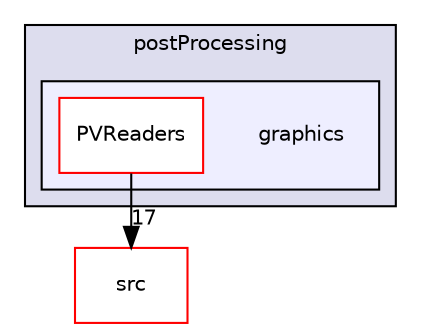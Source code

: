 digraph "applications/utilities/postProcessing/graphics" {
  bgcolor=transparent;
  compound=true
  node [ fontsize="10", fontname="Helvetica"];
  edge [ labelfontsize="10", labelfontname="Helvetica"];
  subgraph clusterdir_b0c2b0d6e5b08bdff054b28f26ba51e7 {
    graph [ bgcolor="#ddddee", pencolor="black", label="postProcessing" fontname="Helvetica", fontsize="10", URL="dir_b0c2b0d6e5b08bdff054b28f26ba51e7.html"]
  subgraph clusterdir_38c5defe3ffc9983e83b19b4a8212ceb {
    graph [ bgcolor="#eeeeff", pencolor="black", label="" URL="dir_38c5defe3ffc9983e83b19b4a8212ceb.html"];
    dir_38c5defe3ffc9983e83b19b4a8212ceb [shape=plaintext label="graphics"];
    dir_886c4169983dfa1169e2a3bbfb2e06f0 [shape=box label="PVReaders" color="red" fillcolor="white" style="filled" URL="dir_886c4169983dfa1169e2a3bbfb2e06f0.html"];
  }
  }
  dir_68267d1309a1af8e8297ef4c3efbcdba [shape=box label="src" color="red" URL="dir_68267d1309a1af8e8297ef4c3efbcdba.html"];
  dir_886c4169983dfa1169e2a3bbfb2e06f0->dir_68267d1309a1af8e8297ef4c3efbcdba [headlabel="17", labeldistance=1.5 headhref="dir_000414_000499.html"];
}
